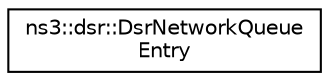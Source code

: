 digraph "Graphical Class Hierarchy"
{
 // LATEX_PDF_SIZE
  edge [fontname="Helvetica",fontsize="10",labelfontname="Helvetica",labelfontsize="10"];
  node [fontname="Helvetica",fontsize="10",shape=record];
  rankdir="LR";
  Node0 [label="ns3::dsr::DsrNetworkQueue\lEntry",height=0.2,width=0.4,color="black", fillcolor="white", style="filled",URL="$classns3_1_1dsr_1_1_dsr_network_queue_entry.html",tooltip="DSR Network Queue Entry."];
}
